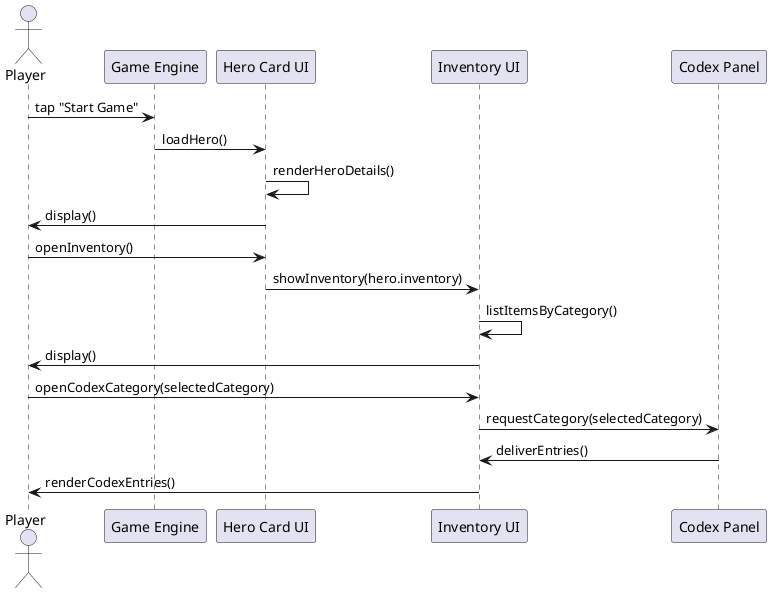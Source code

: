 @startuml
actor Player
participant "Game Engine" as Game
participant "Hero Card UI" as HeroCard
participant "Inventory UI" as InventoryUI
participant "Codex Panel" as Codex

Player -> Game: tap "Start Game"
Game -> HeroCard: loadHero()
HeroCard -> HeroCard: renderHeroDetails()
HeroCard -> Player: display()

Player -> HeroCard: openInventory()
HeroCard -> InventoryUI: showInventory(hero.inventory)
InventoryUI -> InventoryUI: listItemsByCategory()
InventoryUI -> Player: display()

Player -> InventoryUI: openCodexCategory(selectedCategory)
InventoryUI -> Codex: requestCategory(selectedCategory)
Codex -> InventoryUI: deliverEntries()
InventoryUI -> Player: renderCodexEntries()
@enduml
